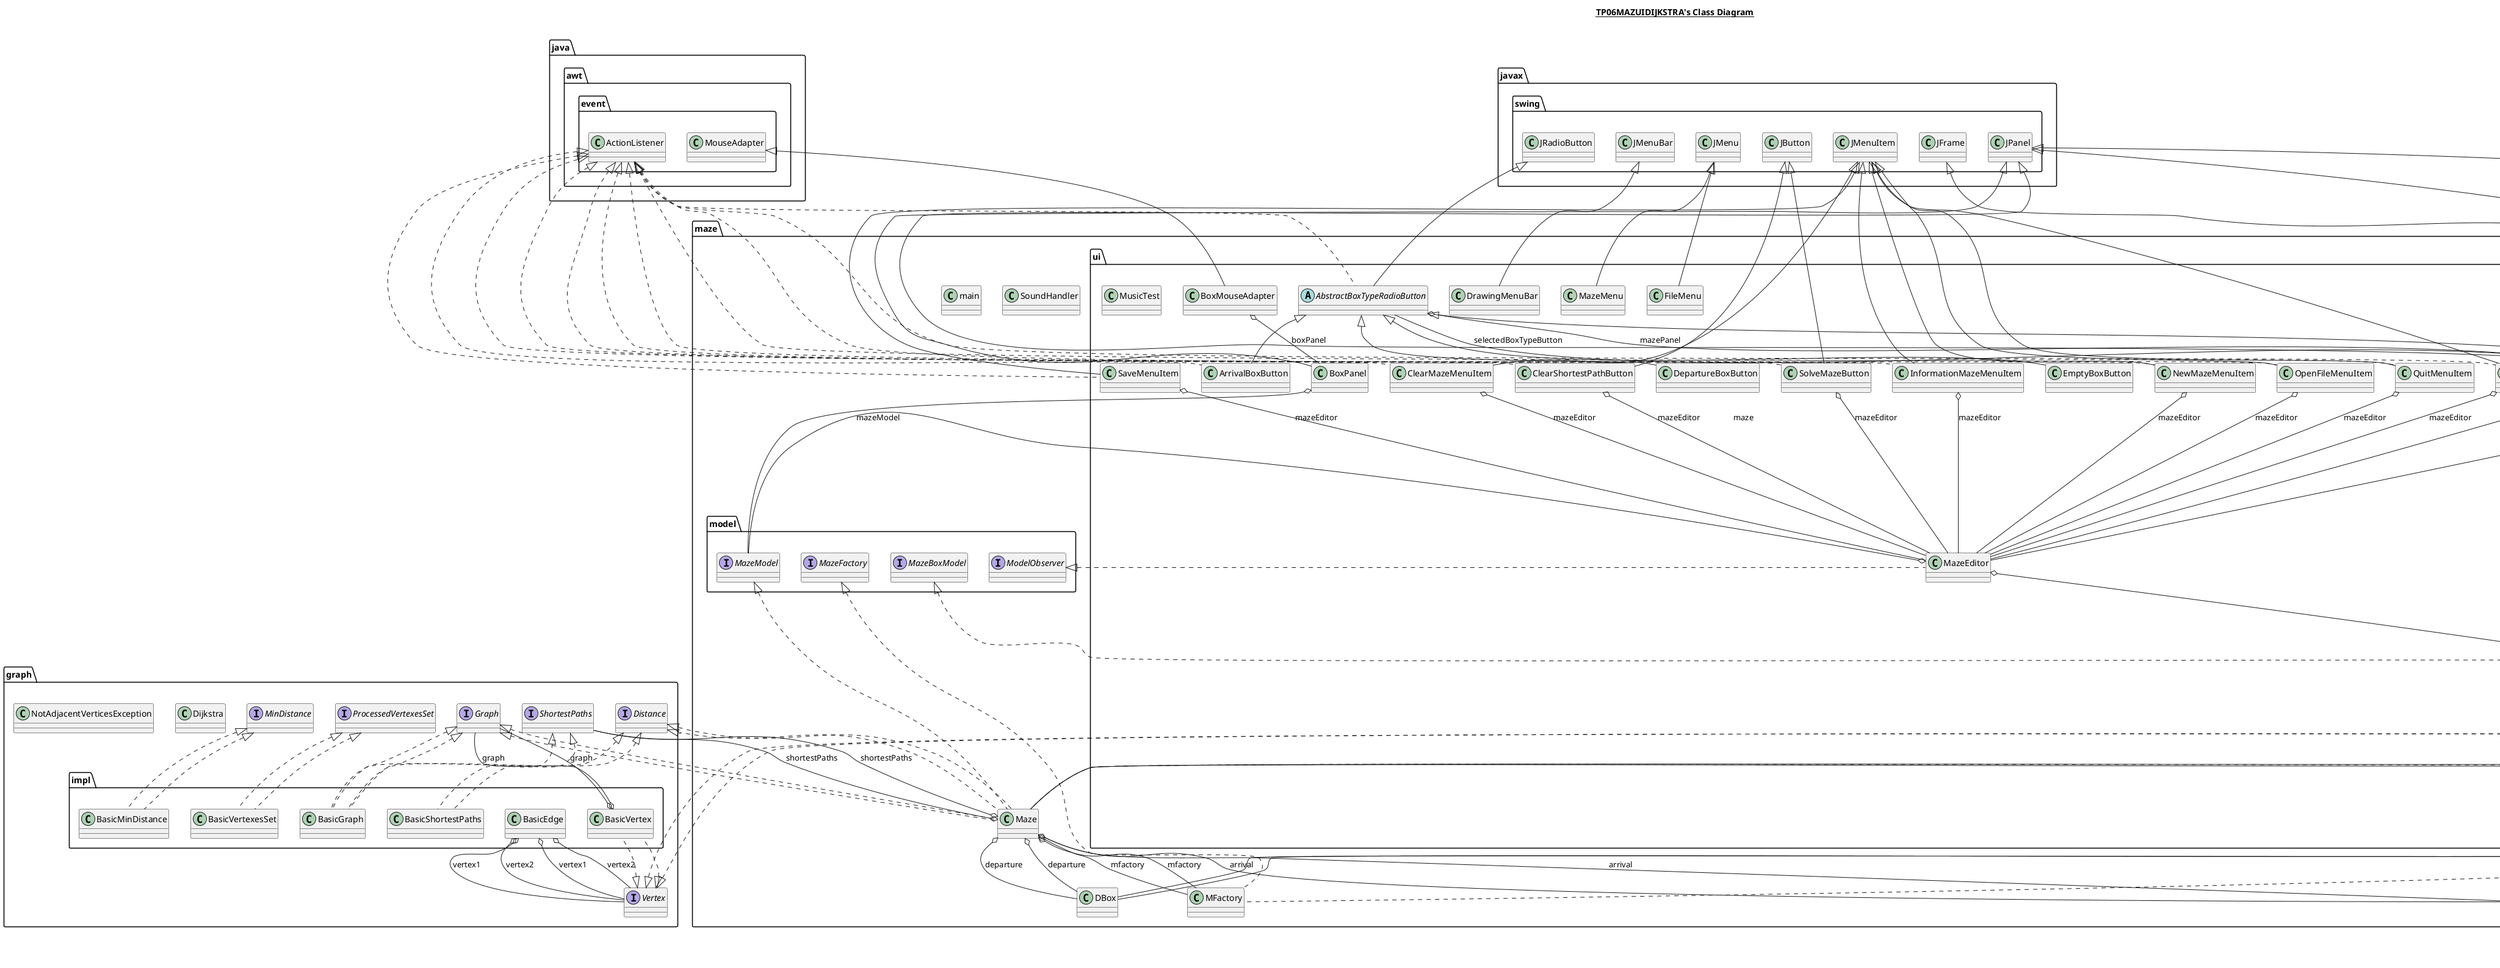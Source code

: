 @startuml

title __TP06MAZUIDIJKSTRA's Class Diagram__\n

  namespace graph {
    class graph.Dijkstra {
    }
  }
  

  namespace graph {
    class graph.Dijkstra {
    }
  }
  

  namespace graph {
    interface graph.Distance {
    }
  }
  

  namespace graph {
    interface graph.Distance {
    }
  }
  

  namespace graph {
    interface graph.Graph {
    }
  }
  

  namespace graph {
    interface graph.Graph {
    }
  }
  

  namespace graph {
    interface graph.MinDistance {
    }
  }
  

  namespace graph {
    interface graph.MinDistance {
    }
  }
  

  namespace graph {
    class graph.NotAdjacentVerticesException {
    }
  }
  

  namespace graph {
    interface graph.ProcessedVertexesSet {
    }
  }
  

  namespace graph {
    interface graph.ProcessedVertexesSet {
    }
  }
  

  namespace graph {
    interface graph.ShortestPaths {
    }
  }
  

  namespace graph {
    interface graph.ShortestPaths {
    }
  }
  

  namespace graph {
    interface graph.Vertex {
    }
  }
  

  namespace graph {
    interface graph.Vertex {
    }
  }
  

  namespace graph {
    namespace impl {
      class graph.impl.BasicEdge {
      }
    }
  }
  

  namespace graph {
    namespace impl {
      class graph.impl.BasicEdge {
      }
    }
  }
  

  namespace graph {
    namespace impl {
      class graph.impl.BasicGraph {
      }
    }
  }
  

  namespace graph {
    namespace impl {
      class graph.impl.BasicGraph {
      }
    }
  }
  

  namespace graph {
    namespace impl {
      class graph.impl.BasicMinDistance {
      }
    }
  }
  

  namespace graph {
    namespace impl {
      class graph.impl.BasicMinDistance {
      }
    }
  }
  

  namespace graph {
    namespace impl {
      class graph.impl.BasicShortestPaths {
      }
    }
  }
  

  namespace graph {
    namespace impl {
      class graph.impl.BasicShortestPaths {
      }
    }
  }
  

  namespace graph {
    namespace impl {
      class graph.impl.BasicVertex {
      }
    }
  }
  

  namespace graph {
    namespace impl {
      class graph.impl.BasicVertex {
      }
    }
  }
  

  namespace graph {
    namespace impl {
      class graph.impl.BasicVertexesSet {
      }
    }
  }
  

  namespace graph {
    namespace impl {
      class graph.impl.BasicVertexesSet {
      }
    }
  }
  

  namespace maze {
    class maze.ABox {
    }
  }
  

  namespace maze {
    class maze.ABox {
    }
  }
  

  namespace maze {
    class maze.DBox {
    }
  }
  

  namespace maze {
    class maze.DBox {
    }
  }
  

  namespace maze {
    class maze.EBox {
    }
  }
  

  namespace maze {
    class maze.EBox {
    }
  }
  

  namespace maze {
    abstract class maze.MBox {
    }
  }
  

  namespace maze {
    abstract class maze.MBox {
    }
  }
  

  namespace maze {
    class maze.MFactory {
    }
  }
  

  namespace maze {
    class maze.MFactory {
    }
  }
  

  namespace maze {
    class maze.Maze {
    }
  }
  

  namespace maze {
    class maze.Maze {
    }
  }
  

  namespace maze {
    class maze.SoundHandler {
    }
  }
  

  namespace maze {
    class maze.WBox {
    }
  }
  

  namespace maze {
    class maze.WBox {
    }
  }
  

  namespace maze {
    class maze.main {
    }
  }
  

  namespace maze {
    class maze.main {
    }
  }
  

  namespace maze {
    namespace model {
      interface maze.model.MazeBoxModel {
      }
    }
  }
  

  namespace maze {
    namespace model {
      interface maze.model.MazeFactory {
      }
    }
  }
  

  namespace maze {
    namespace model {
      interface maze.model.MazeModel {
      }
    }
  }
  

  namespace maze {
    namespace model {
      interface maze.model.ModelObserver {
      }
    }
  }
  

  namespace maze {
    namespace ui {
      abstract class maze.ui.AbstractBoxTypeRadioButton {
      }
    }
  }
  

  namespace maze {
    namespace ui {
      class maze.ui.ArrivalBoxButton {
      }
    }
  }
  

  namespace maze {
    namespace ui {
      class maze.ui.BoxMouseAdapter {
      }
    }
  }
  

  namespace maze {
    namespace ui {
      class maze.ui.BoxPanel {
      }
    }
  }
  

  namespace maze {
    namespace ui {
      class maze.ui.ChooserButtonGroup {
      }
    }
  }
  

  namespace maze {
    namespace ui {
      class maze.ui.ClearMazeMenuItem {
      }
    }
  }
  

  namespace maze {
    namespace ui {
      class maze.ui.ClearShortestPathButton {
      }
    }
  }
  

  namespace maze {
    namespace ui {
      class maze.ui.DepartureBoxButton {
      }
    }
  }
  

  namespace maze {
    namespace ui {
      class maze.ui.DrawingMenuBar {
      }
    }
  }
  

  namespace maze {
    namespace ui {
      class maze.ui.EmptyBoxButton {
      }
    }
  }
  

  namespace maze {
    namespace ui {
      class maze.ui.FileMenu {
      }
    }
  }
  

  namespace maze {
    namespace ui {
      class maze.ui.InformationMazeMenuItem {
      }
    }
  }
  

  namespace maze {
    namespace ui {
      class maze.ui.MazeEditor {
      }
    }
  }
  

  namespace maze {
    namespace ui {
      class maze.ui.MazeMenu {
      }
    }
  }
  

  namespace maze {
    namespace ui {
      class maze.ui.MazePanel {
      }
    }
  }
  

  namespace maze {
    namespace ui {
      class maze.ui.MusicTest {
      }
    }
  }
  

  namespace maze {
    namespace ui {
      class maze.ui.NewMazeMenuItem {
      }
    }
  }
  

  namespace maze {
    namespace ui {
      class maze.ui.OpenFileMenuItem {
      }
    }
  }
  

  namespace maze {
    namespace ui {
      class maze.ui.QuitMenuItem {
      }
    }
  }
  

  namespace maze {
    namespace ui {
      class maze.ui.RootPanel {
      }
    }
  }
  

  namespace maze {
    namespace ui {
      class maze.ui.SaveAsMenuItem {
      }
    }
  }
  

  namespace maze {
    namespace ui {
      class maze.ui.SaveMenuItem {
      }
    }
  }
  

  namespace maze {
    namespace ui {
      class maze.ui.SolveMazeButton {
      }
    }
  }
  

  namespace maze {
    namespace ui {
      class maze.ui.WallBoxButton {
      }
    }
  }
  

  graph.impl.BasicEdge o-- graph.Vertex : vertex1
  graph.impl.BasicEdge o-- graph.Vertex : vertex2
  graph.impl.BasicEdge o-- graph.Vertex : vertex1
  graph.impl.BasicEdge o-- graph.Vertex : vertex2
  graph.impl.BasicGraph .up.|> graph.Distance
  graph.impl.BasicGraph .up.|> graph.Graph
  graph.impl.BasicGraph .up.|> graph.Distance
  graph.impl.BasicGraph .up.|> graph.Graph
  graph.impl.BasicMinDistance .up.|> graph.MinDistance
  graph.impl.BasicMinDistance .up.|> graph.MinDistance
  graph.impl.BasicShortestPaths .up.|> graph.ShortestPaths
  graph.impl.BasicShortestPaths .up.|> graph.ShortestPaths
  graph.impl.BasicVertex .up.|> graph.Vertex
  graph.impl.BasicVertex o-- graph.Graph : graph
  graph.impl.BasicVertex .up.|> graph.Vertex
  graph.impl.BasicVertex o-- graph.Graph : graph
  graph.impl.BasicVertexesSet .up.|> graph.ProcessedVertexesSet
  graph.impl.BasicVertexesSet .up.|> graph.ProcessedVertexesSet
  maze.ABox -up-|> maze.MBox
  maze.ABox -up-|> maze.MBox
  maze.DBox -up-|> maze.MBox
  maze.DBox -up-|> maze.MBox
  maze.EBox -up-|> maze.MBox
  maze.EBox -up-|> maze.MBox
  maze.MBox .up.|> graph.Vertex
  maze.MBox .up.|> maze.model.MazeBoxModel
  maze.MBox o-- maze.Maze : maze
  maze.MBox .up.|> fr.tp.maze.model.MazeBoxModel
  maze.MBox .up.|> graph.Vertex
  maze.MBox o-- maze.Maze : maze
  maze.MFactory .up.|> maze.model.MazeFactory
  maze.MFactory .up.|> fr.tp.maze.model.MazeFactory
  maze.Maze .up.|> graph.Distance
  maze.Maze .up.|> graph.Graph
  maze.Maze .up.|> maze.model.MazeModel
  maze.Maze o-- maze.ABox : arrival
  maze.Maze o-- maze.DBox : departure
  maze.Maze o-- maze.MFactory : mfactory
  maze.Maze o-- graph.ShortestPaths : shortestPaths
  maze.Maze .up.|> fr.tp.maze.model.MazeModel
  maze.Maze .up.|> graph.Distance
  maze.Maze .up.|> graph.Graph
  maze.Maze o-- maze.ABox : arrival
  maze.Maze o-- maze.DBox : departure
  maze.Maze o-- maze.MFactory : mfactory
  maze.Maze o-- graph.ShortestPaths : shortestPaths
  maze.WBox -up-|> maze.MBox
  maze.WBox -up-|> maze.MBox
  maze.ui.AbstractBoxTypeRadioButton .up.|> java.awt.event.ActionListener
  maze.ui.AbstractBoxTypeRadioButton -up-|> javax.swing.JRadioButton
  maze.ui.AbstractBoxTypeRadioButton o-- maze.ui.MazePanel : mazePanel
  maze.ui.ArrivalBoxButton .up.|> java.awt.event.ActionListener
  maze.ui.ArrivalBoxButton -up-|> maze.ui.AbstractBoxTypeRadioButton
  maze.ui.BoxMouseAdapter -up-|> java.awt.event.MouseAdapter
  maze.ui.BoxMouseAdapter o-- maze.ui.BoxPanel : boxPanel
  maze.ui.BoxPanel -up-|> javax.swing.JPanel
  maze.ui.BoxPanel o-- maze.model.MazeModel : mazeModel
  maze.ui.ChooserButtonGroup -up-|> javax.swing.JPanel
  maze.ui.ClearMazeMenuItem .up.|> java.awt.event.ActionListener
  maze.ui.ClearMazeMenuItem -up-|> javax.swing.JMenuItem
  maze.ui.ClearMazeMenuItem o-- maze.ui.MazeEditor : mazeEditor
  maze.ui.ClearShortestPathButton .up.|> java.awt.event.ActionListener
  maze.ui.ClearShortestPathButton -up-|> javax.swing.JButton
  maze.ui.ClearShortestPathButton o-- maze.ui.MazeEditor : mazeEditor
  maze.ui.DepartureBoxButton -up-|> maze.ui.AbstractBoxTypeRadioButton
  maze.ui.DrawingMenuBar -up-|> javax.swing.JMenuBar
  maze.ui.EmptyBoxButton -up-|> maze.ui.AbstractBoxTypeRadioButton
  maze.ui.FileMenu -up-|> javax.swing.JMenu
  maze.ui.InformationMazeMenuItem .up.|> java.awt.event.ActionListener
  maze.ui.InformationMazeMenuItem -up-|> javax.swing.JMenuItem
  maze.ui.InformationMazeMenuItem o-- maze.ui.MazeEditor : mazeEditor
  maze.ui.MazeEditor .up.|> maze.model.ModelObserver
  maze.ui.MazeEditor -up-|> javax.swing.JFrame
  maze.ui.MazeEditor o-- maze.model.MazeModel : maze
  maze.ui.MazeEditor o-- maze.ui.RootPanel : rootPanel
  maze.ui.MazeMenu -up-|> javax.swing.JMenu
  maze.ui.MazePanel -up-|> javax.swing.JPanel
  maze.ui.MazePanel o-- maze.ui.MazeEditor : mazeEditor
  maze.ui.MazePanel o-- maze.ui.AbstractBoxTypeRadioButton : selectedBoxTypeButton
  maze.ui.NewMazeMenuItem .up.|> java.awt.event.ActionListener
  maze.ui.NewMazeMenuItem -up-|> javax.swing.JMenuItem
  maze.ui.NewMazeMenuItem o-- maze.ui.MazeEditor : mazeEditor
  maze.ui.OpenFileMenuItem .up.|> java.awt.event.ActionListener
  maze.ui.OpenFileMenuItem -up-|> javax.swing.JMenuItem
  maze.ui.OpenFileMenuItem o-- maze.ui.MazeEditor : mazeEditor
  maze.ui.QuitMenuItem .up.|> java.awt.event.ActionListener
  maze.ui.QuitMenuItem -up-|> javax.swing.JMenuItem
  maze.ui.QuitMenuItem o-- maze.ui.MazeEditor : mazeEditor
  maze.ui.RootPanel -up-|> javax.swing.JPanel
  maze.ui.RootPanel o-- maze.ui.ChooserButtonGroup : chooserButtonGroup
  maze.ui.RootPanel o-- maze.ui.MazePanel : mazePanel
  maze.ui.SaveAsMenuItem .up.|> java.awt.event.ActionListener
  maze.ui.SaveAsMenuItem -up-|> javax.swing.JMenuItem
  maze.ui.SaveAsMenuItem o-- maze.ui.MazeEditor : mazeEditor
  maze.ui.SaveMenuItem .up.|> java.awt.event.ActionListener
  maze.ui.SaveMenuItem -up-|> javax.swing.JMenuItem
  maze.ui.SaveMenuItem o-- maze.ui.MazeEditor : mazeEditor
  maze.ui.SolveMazeButton .up.|> java.awt.event.ActionListener
  maze.ui.SolveMazeButton -up-|> javax.swing.JButton
  maze.ui.SolveMazeButton o-- maze.ui.MazeEditor : mazeEditor
  maze.ui.WallBoxButton -up-|> maze.ui.AbstractBoxTypeRadioButton


right footer


PlantUML diagram generated by SketchIt! (https://bitbucket.org/pmesmeur/sketch.it)
For more information about this tool, please contact philippe.mesmeur@gmail.com
endfooter

@enduml
